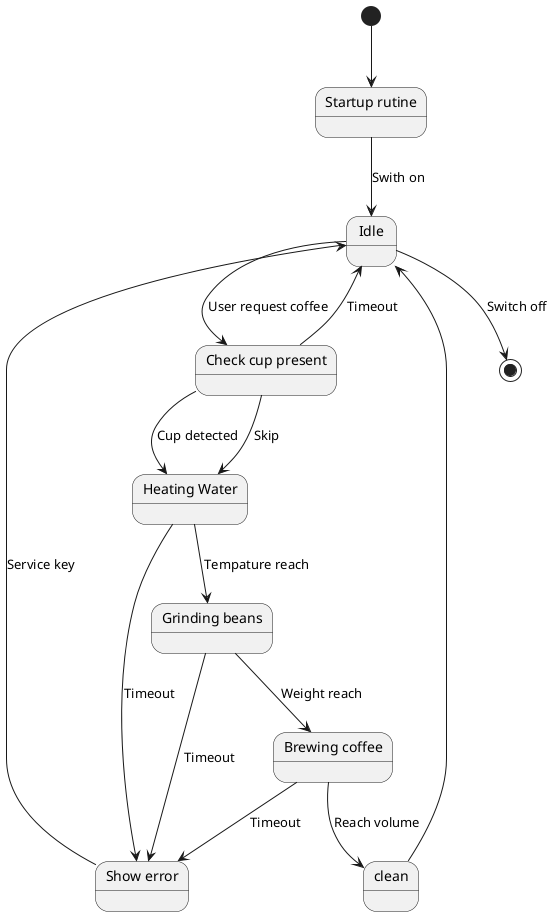 @startuml

state "Startup rutine" as start
state "Idle" as idle
state "Show error" as error
state "Check cup present" as cup
state "Heating Water" as heating
state "Grinding beans" as grinding
state "Brewing coffee" as brew

[*] --> start
start --> idle : Swith on
idle --> cup : User request coffee

cup --> heating : Cup detected
cup --> heating : Skip
cup --> idle : Timeout

heating --> grinding : Tempature reach
heating --> error : Timeout

grinding --> brew : Weight reach
grinding --> error : Timeout

brew --> clean : Reach volume
brew --> error : Timeout

clean --> idle
idle --> [*] : Switch off

error --> idle : Service key

@enduml
